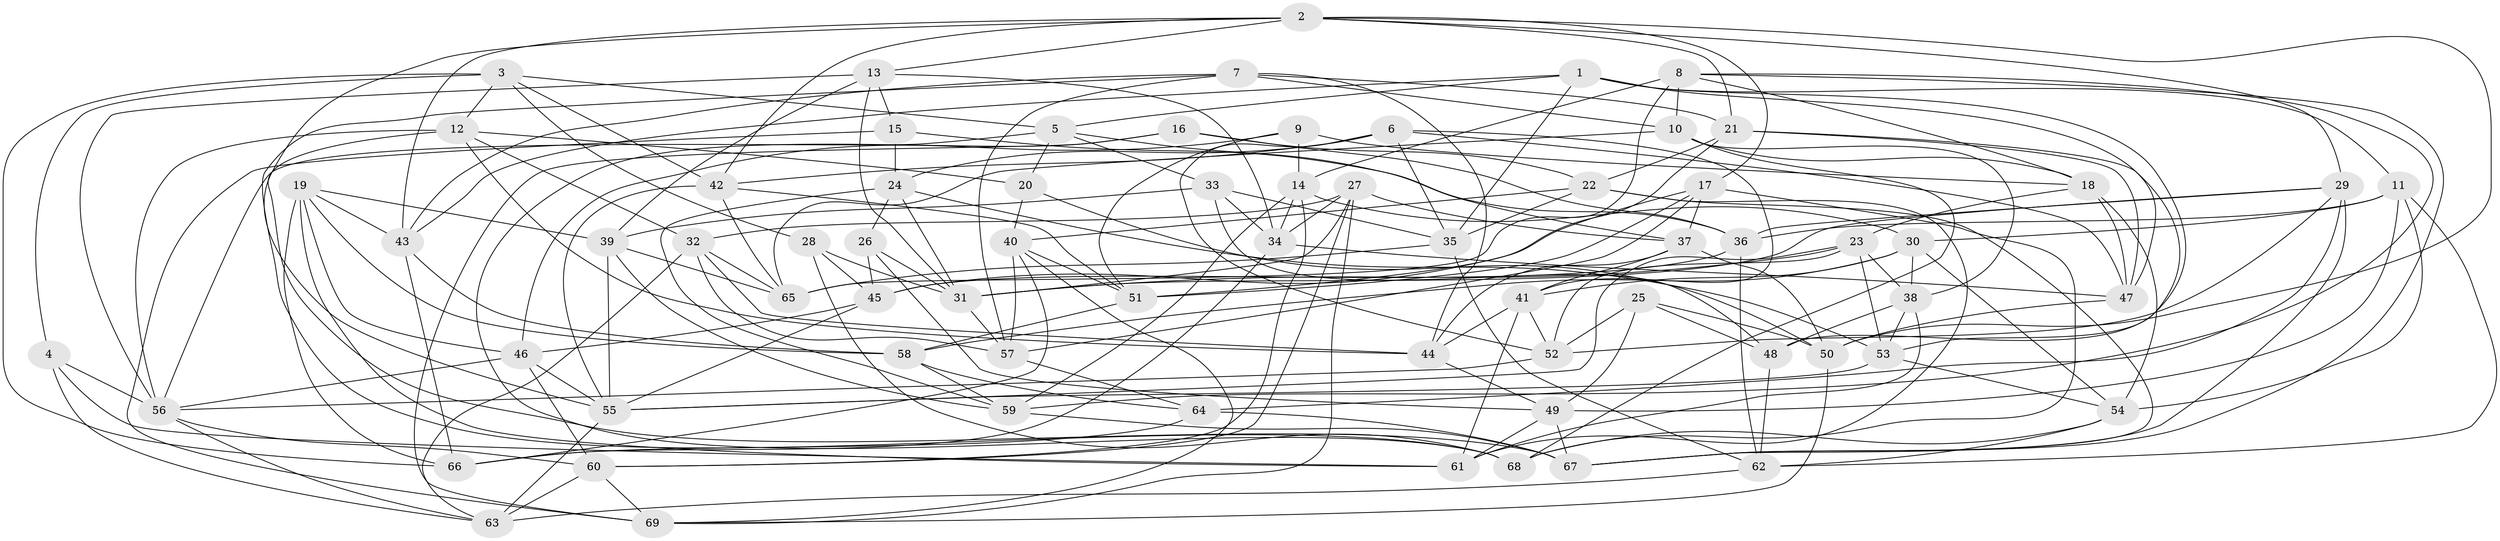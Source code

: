 // original degree distribution, {4: 1.0}
// Generated by graph-tools (version 1.1) at 2025/50/03/09/25 03:50:55]
// undirected, 69 vertices, 202 edges
graph export_dot {
graph [start="1"]
  node [color=gray90,style=filled];
  1;
  2;
  3;
  4;
  5;
  6;
  7;
  8;
  9;
  10;
  11;
  12;
  13;
  14;
  15;
  16;
  17;
  18;
  19;
  20;
  21;
  22;
  23;
  24;
  25;
  26;
  27;
  28;
  29;
  30;
  31;
  32;
  33;
  34;
  35;
  36;
  37;
  38;
  39;
  40;
  41;
  42;
  43;
  44;
  45;
  46;
  47;
  48;
  49;
  50;
  51;
  52;
  53;
  54;
  55;
  56;
  57;
  58;
  59;
  60;
  61;
  62;
  63;
  64;
  65;
  66;
  67;
  68;
  69;
  1 -- 5 [weight=1.0];
  1 -- 11 [weight=1.0];
  1 -- 35 [weight=1.0];
  1 -- 43 [weight=1.0];
  1 -- 47 [weight=1.0];
  1 -- 48 [weight=1.0];
  2 -- 13 [weight=1.0];
  2 -- 17 [weight=1.0];
  2 -- 21 [weight=1.0];
  2 -- 29 [weight=1.0];
  2 -- 42 [weight=1.0];
  2 -- 43 [weight=1.0];
  2 -- 50 [weight=1.0];
  2 -- 55 [weight=1.0];
  3 -- 4 [weight=1.0];
  3 -- 5 [weight=1.0];
  3 -- 12 [weight=1.0];
  3 -- 28 [weight=1.0];
  3 -- 42 [weight=1.0];
  3 -- 66 [weight=1.0];
  4 -- 56 [weight=1.0];
  4 -- 61 [weight=1.0];
  4 -- 63 [weight=1.0];
  5 -- 20 [weight=1.0];
  5 -- 33 [weight=1.0];
  5 -- 37 [weight=1.0];
  5 -- 56 [weight=1.0];
  6 -- 24 [weight=1.0];
  6 -- 35 [weight=1.0];
  6 -- 41 [weight=1.0];
  6 -- 42 [weight=1.0];
  6 -- 47 [weight=1.0];
  6 -- 52 [weight=1.0];
  7 -- 10 [weight=1.0];
  7 -- 21 [weight=1.0];
  7 -- 43 [weight=1.0];
  7 -- 44 [weight=1.0];
  7 -- 57 [weight=1.0];
  7 -- 68 [weight=1.0];
  8 -- 10 [weight=1.0];
  8 -- 14 [weight=1.0];
  8 -- 18 [weight=1.0];
  8 -- 59 [weight=1.0];
  8 -- 65 [weight=1.0];
  8 -- 67 [weight=1.0];
  9 -- 14 [weight=1.0];
  9 -- 18 [weight=1.0];
  9 -- 46 [weight=1.0];
  9 -- 51 [weight=1.0];
  10 -- 18 [weight=1.0];
  10 -- 38 [weight=1.0];
  10 -- 65 [weight=1.0];
  10 -- 68 [weight=1.0];
  11 -- 30 [weight=1.0];
  11 -- 36 [weight=1.0];
  11 -- 49 [weight=1.0];
  11 -- 54 [weight=1.0];
  11 -- 62 [weight=1.0];
  12 -- 20 [weight=1.0];
  12 -- 32 [weight=1.0];
  12 -- 44 [weight=1.0];
  12 -- 56 [weight=1.0];
  12 -- 67 [weight=1.0];
  13 -- 15 [weight=1.0];
  13 -- 31 [weight=1.0];
  13 -- 34 [weight=1.0];
  13 -- 39 [weight=1.0];
  13 -- 56 [weight=1.0];
  14 -- 30 [weight=1.0];
  14 -- 34 [weight=1.0];
  14 -- 59 [weight=1.0];
  14 -- 60 [weight=1.0];
  15 -- 24 [weight=1.0];
  15 -- 36 [weight=1.0];
  15 -- 69 [weight=1.0];
  16 -- 22 [weight=1.0];
  16 -- 36 [weight=1.0];
  16 -- 68 [weight=1.0];
  16 -- 69 [weight=1.0];
  17 -- 37 [weight=1.0];
  17 -- 45 [weight=1.0];
  17 -- 51 [weight=1.0];
  17 -- 57 [weight=1.0];
  17 -- 68 [weight=1.0];
  18 -- 23 [weight=1.0];
  18 -- 47 [weight=1.0];
  18 -- 54 [weight=1.0];
  19 -- 39 [weight=1.0];
  19 -- 43 [weight=1.0];
  19 -- 46 [weight=1.0];
  19 -- 58 [weight=1.0];
  19 -- 61 [weight=1.0];
  19 -- 66 [weight=1.0];
  20 -- 40 [weight=1.0];
  20 -- 50 [weight=1.0];
  21 -- 22 [weight=1.0];
  21 -- 47 [weight=1.0];
  21 -- 51 [weight=1.0];
  21 -- 53 [weight=1.0];
  22 -- 35 [weight=1.0];
  22 -- 40 [weight=1.0];
  22 -- 61 [weight=1.0];
  22 -- 67 [weight=1.0];
  23 -- 31 [weight=1.0];
  23 -- 38 [weight=1.0];
  23 -- 52 [weight=1.0];
  23 -- 53 [weight=1.0];
  23 -- 55 [weight=1.0];
  24 -- 26 [weight=1.0];
  24 -- 31 [weight=1.0];
  24 -- 53 [weight=1.0];
  24 -- 59 [weight=1.0];
  25 -- 48 [weight=1.0];
  25 -- 49 [weight=1.0];
  25 -- 50 [weight=1.0];
  25 -- 52 [weight=1.0];
  26 -- 31 [weight=1.0];
  26 -- 45 [weight=1.0];
  26 -- 49 [weight=1.0];
  27 -- 31 [weight=1.0];
  27 -- 32 [weight=1.0];
  27 -- 34 [weight=1.0];
  27 -- 37 [weight=1.0];
  27 -- 60 [weight=1.0];
  27 -- 69 [weight=1.0];
  28 -- 31 [weight=1.0];
  28 -- 45 [weight=1.0];
  28 -- 68 [weight=1.0];
  29 -- 31 [weight=1.0];
  29 -- 36 [weight=1.0];
  29 -- 52 [weight=1.0];
  29 -- 64 [weight=1.0];
  29 -- 67 [weight=1.0];
  30 -- 38 [weight=1.0];
  30 -- 41 [weight=1.0];
  30 -- 54 [weight=1.0];
  30 -- 58 [weight=1.0];
  31 -- 57 [weight=1.0];
  32 -- 44 [weight=1.0];
  32 -- 57 [weight=1.0];
  32 -- 63 [weight=1.0];
  32 -- 65 [weight=1.0];
  33 -- 34 [weight=1.0];
  33 -- 35 [weight=1.0];
  33 -- 39 [weight=1.0];
  33 -- 48 [weight=2.0];
  34 -- 47 [weight=1.0];
  34 -- 66 [weight=1.0];
  35 -- 62 [weight=1.0];
  35 -- 65 [weight=1.0];
  36 -- 45 [weight=1.0];
  36 -- 62 [weight=1.0];
  37 -- 41 [weight=1.0];
  37 -- 44 [weight=1.0];
  37 -- 50 [weight=1.0];
  38 -- 48 [weight=1.0];
  38 -- 53 [weight=1.0];
  38 -- 61 [weight=1.0];
  39 -- 55 [weight=1.0];
  39 -- 59 [weight=1.0];
  39 -- 65 [weight=1.0];
  40 -- 51 [weight=1.0];
  40 -- 57 [weight=1.0];
  40 -- 66 [weight=1.0];
  40 -- 69 [weight=1.0];
  41 -- 44 [weight=1.0];
  41 -- 52 [weight=1.0];
  41 -- 61 [weight=1.0];
  42 -- 51 [weight=1.0];
  42 -- 55 [weight=1.0];
  42 -- 65 [weight=1.0];
  43 -- 58 [weight=1.0];
  43 -- 66 [weight=1.0];
  44 -- 49 [weight=1.0];
  45 -- 46 [weight=1.0];
  45 -- 55 [weight=1.0];
  46 -- 55 [weight=1.0];
  46 -- 56 [weight=1.0];
  46 -- 60 [weight=1.0];
  47 -- 50 [weight=1.0];
  48 -- 62 [weight=1.0];
  49 -- 61 [weight=1.0];
  49 -- 67 [weight=1.0];
  50 -- 69 [weight=1.0];
  51 -- 58 [weight=1.0];
  52 -- 56 [weight=1.0];
  53 -- 54 [weight=1.0];
  53 -- 55 [weight=1.0];
  54 -- 62 [weight=1.0];
  54 -- 68 [weight=1.0];
  55 -- 63 [weight=1.0];
  56 -- 60 [weight=1.0];
  56 -- 63 [weight=1.0];
  57 -- 64 [weight=1.0];
  58 -- 59 [weight=1.0];
  58 -- 64 [weight=1.0];
  59 -- 67 [weight=1.0];
  60 -- 63 [weight=1.0];
  60 -- 69 [weight=1.0];
  62 -- 63 [weight=1.0];
  64 -- 66 [weight=1.0];
  64 -- 67 [weight=2.0];
}
